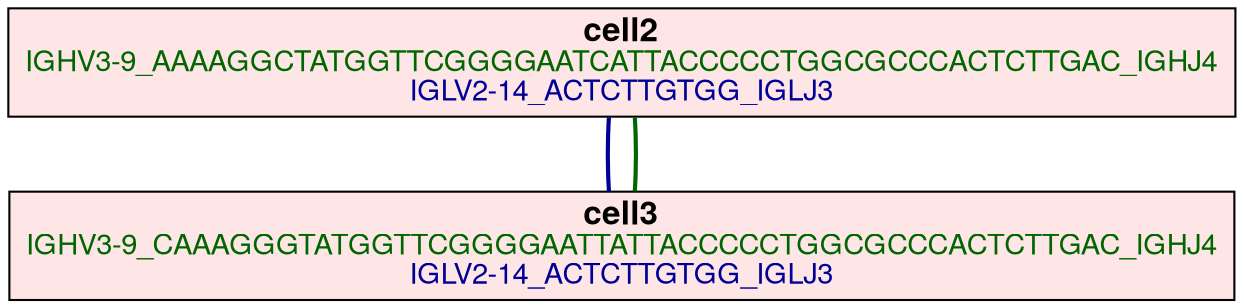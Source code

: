 graph "" {
cell2 [fillcolor="#ffe6e6", fontname="helvetica neue", label=<<FONT POINT-SIZE="16"><B>cell2</B></FONT><BR/><FONT COLOR = "#006600">IGHV3-9_AAAAGGCTATGGTTCGGGGAATCATTACCCCCTGGCGCCCACTCTTGAC_IGHJ4</FONT><BR/><FONT COLOR = "#000099">IGLV2-14_ACTCTTGTGG_IGLJ3</FONT>>, shape=box, style=filled];
cell3 [fillcolor="#ffe6e6", fontname="helvetica neue", label=<<FONT POINT-SIZE="16"><B>cell3</B></FONT><BR/><FONT COLOR = "#006600">IGHV3-9_CAAAGGGTATGGTTCGGGGAATTATTACCCCCTGGCGCCCACTCTTGAC_IGHJ4</FONT><BR/><FONT COLOR = "#000099">IGLV2-14_ACTCTTGTGG_IGLJ3</FONT>>, shape=box, style=filled];
cell2 -- cell3  [color="#000099", key=L, penwidth=2];
cell2 -- cell3  [color="#006600", key=H, penwidth=2];
}
